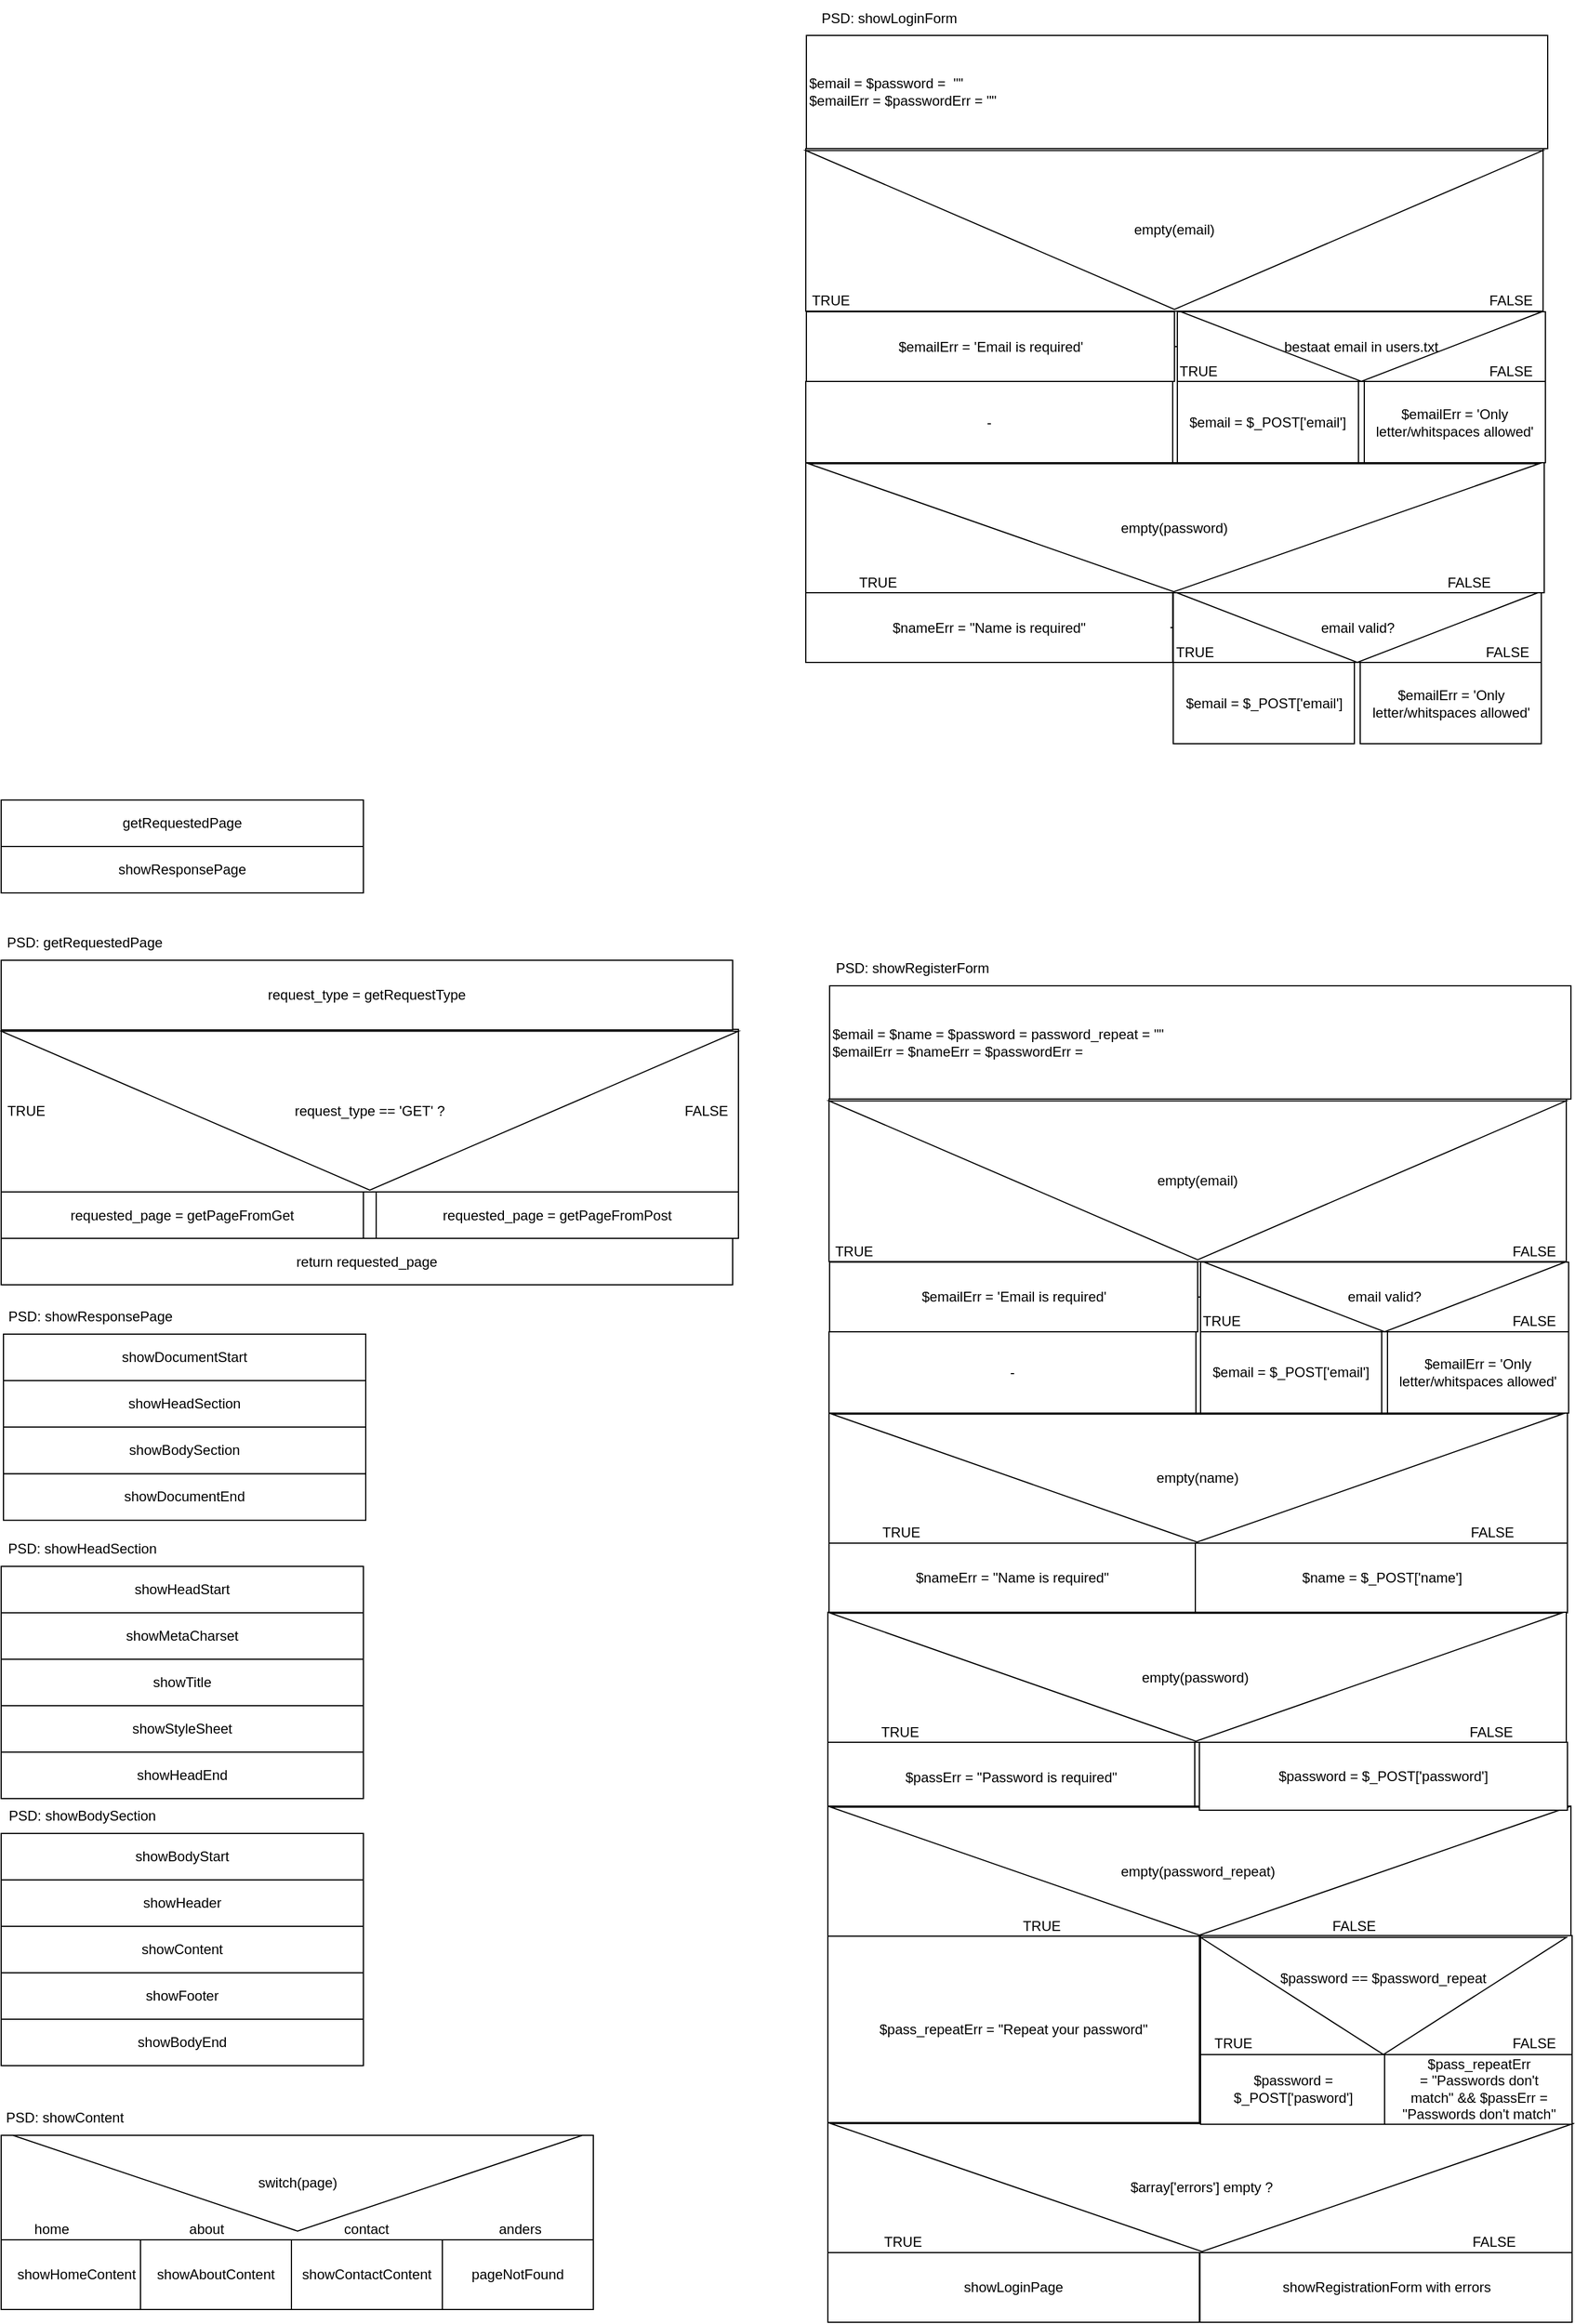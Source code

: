 <mxfile>
    <diagram id="DWC-TpvhNI_4SlBnLtU3" name="Page-1">
        <mxGraphModel dx="785" dy="1706" grid="1" gridSize="10" guides="1" tooltips="1" connect="1" arrows="1" fold="1" page="1" pageScale="1" pageWidth="850" pageHeight="1100" math="0" shadow="0">
            <root>
                <mxCell id="0"/>
                <mxCell id="1" parent="0"/>
                <mxCell id="2" value="requested_page = getPageFromGet" style="rounded=0;whiteSpace=wrap;html=1;" parent="1" vertex="1">
                    <mxGeometry x="108" y="117.5" width="312" height="40" as="geometry"/>
                </mxCell>
                <mxCell id="3" value="return requested_page" style="rounded=0;whiteSpace=wrap;html=1;" parent="1" vertex="1">
                    <mxGeometry x="108" y="157.5" width="630" height="40" as="geometry"/>
                </mxCell>
                <mxCell id="4" value="showDocumentStart" style="rounded=0;whiteSpace=wrap;html=1;" parent="1" vertex="1">
                    <mxGeometry x="110" y="240" width="312" height="40" as="geometry"/>
                </mxCell>
                <mxCell id="5" value="showHeadSection" style="rounded=0;whiteSpace=wrap;html=1;" parent="1" vertex="1">
                    <mxGeometry x="110" y="280" width="312" height="40" as="geometry"/>
                </mxCell>
                <mxCell id="6" value="showBodySection" style="rounded=0;whiteSpace=wrap;html=1;" parent="1" vertex="1">
                    <mxGeometry x="110" y="320" width="312" height="40.31" as="geometry"/>
                </mxCell>
                <mxCell id="7" value="showDocumentEnd" style="rounded=0;whiteSpace=wrap;html=1;" parent="1" vertex="1">
                    <mxGeometry x="110" y="360.31" width="312" height="40" as="geometry"/>
                </mxCell>
                <mxCell id="8" value="showBodyStart" style="rounded=0;whiteSpace=wrap;html=1;" parent="1" vertex="1">
                    <mxGeometry x="108" y="670" width="312" height="40" as="geometry"/>
                </mxCell>
                <mxCell id="9" value="showHeader" style="rounded=0;whiteSpace=wrap;html=1;" parent="1" vertex="1">
                    <mxGeometry x="108" y="710" width="312" height="40" as="geometry"/>
                </mxCell>
                <mxCell id="10" value="showContent" style="rounded=0;whiteSpace=wrap;html=1;" parent="1" vertex="1">
                    <mxGeometry x="108" y="750" width="312" height="40" as="geometry"/>
                </mxCell>
                <mxCell id="11" value="PSD: showResponsePage" style="text;html=1;strokeColor=none;fillColor=none;align=center;verticalAlign=middle;whiteSpace=wrap;rounded=0;" parent="1" vertex="1">
                    <mxGeometry x="110" y="210" width="150" height="30" as="geometry"/>
                </mxCell>
                <mxCell id="12" value="PSD: showBodySection" style="text;html=1;strokeColor=none;fillColor=none;align=center;verticalAlign=middle;whiteSpace=wrap;rounded=0;" parent="1" vertex="1">
                    <mxGeometry x="108" y="640" width="140" height="30" as="geometry"/>
                </mxCell>
                <mxCell id="13" value="&amp;nbsp;TRUE&lt;span style=&quot;white-space: pre;&quot;&gt;&#9;&lt;/span&gt;&lt;span style=&quot;white-space: pre;&quot;&gt;&#9;&lt;/span&gt;&lt;span style=&quot;white-space: pre;&quot;&gt;&#9;&lt;/span&gt;&lt;span style=&quot;white-space: pre;&quot;&gt;&#9;&lt;/span&gt;&lt;span style=&quot;white-space: pre;&quot;&gt;&#9;&lt;/span&gt;&lt;span style=&quot;white-space: pre;&quot;&gt;&#9;&lt;/span&gt;&lt;span style=&quot;white-space: pre;&quot;&gt;&#9;&lt;/span&gt;&lt;span style=&quot;white-space: pre;&quot;&gt;&#9;&lt;/span&gt;&lt;span style=&quot;white-space: pre;&quot;&gt;&#9;&lt;/span&gt;&lt;span style=&quot;white-space: pre;&quot;&gt;&#9;&lt;/span&gt;&lt;span style=&quot;white-space: pre;&quot;&gt;&#9;&lt;/span&gt;&lt;span style=&quot;white-space: pre;&quot;&gt;&#9;&lt;/span&gt;&lt;span style=&quot;white-space: pre;&quot;&gt;&#9;&lt;/span&gt;&lt;span style=&quot;white-space: pre;&quot;&gt;&#9;&lt;/span&gt;&lt;span style=&quot;white-space: pre;&quot;&gt;&#9;&lt;/span&gt;&lt;span style=&quot;white-space: pre;&quot;&gt;&#9;&lt;/span&gt;&lt;span style=&quot;white-space: pre;&quot;&gt;&#9;&lt;/span&gt;&lt;span style=&quot;white-space: pre;&quot;&gt;&#9;&lt;/span&gt;&lt;span style=&quot;white-space: pre;&quot;&gt;&#9;&lt;/span&gt;&lt;span style=&quot;white-space: pre;&quot;&gt;&#9;&lt;/span&gt;&lt;span style=&quot;white-space: pre;&quot;&gt;&#9;&lt;/span&gt;FALSE" style="rounded=0;whiteSpace=wrap;html=1;align=left;" parent="1" vertex="1">
                    <mxGeometry x="108" y="-22.5" width="635" height="140" as="geometry"/>
                </mxCell>
                <mxCell id="14" value="&lt;div style=&quot;&quot;&gt;request_type == 'GET' ?&lt;/div&gt;" style="triangle;whiteSpace=wrap;html=1;rotation=90;align=center;verticalAlign=middle;horizontal=0;" parent="1" vertex="1">
                    <mxGeometry x="357.07" y="-270" width="136.87" height="635" as="geometry"/>
                </mxCell>
                <mxCell id="15" value="getRequestedPage" style="rounded=0;whiteSpace=wrap;html=1;" parent="1" vertex="1">
                    <mxGeometry x="108" y="-220" width="312" height="40" as="geometry"/>
                </mxCell>
                <mxCell id="16" value="showResponsePage" style="rounded=0;whiteSpace=wrap;html=1;" parent="1" vertex="1">
                    <mxGeometry x="108" y="-180" width="312" height="40" as="geometry"/>
                </mxCell>
                <mxCell id="17" value="PSD: showContent" style="text;html=1;strokeColor=none;fillColor=none;align=center;verticalAlign=middle;whiteSpace=wrap;rounded=0;" parent="1" vertex="1">
                    <mxGeometry x="108" y="900" width="110" height="30" as="geometry"/>
                </mxCell>
                <mxCell id="18" value="&lt;span style=&quot;white-space: pre;&quot;&gt;&#9;&lt;/span&gt;home&lt;span style=&quot;white-space: pre;&quot;&gt;&#9;&lt;/span&gt;&lt;span style=&quot;white-space: pre;&quot;&gt;&#9;&lt;span style=&quot;white-space: pre;&quot;&gt;&#9;&lt;span style=&quot;white-space: pre;&quot;&gt;&#9;&lt;/span&gt;&lt;/span&gt;&lt;/span&gt;about&lt;span style=&quot;white-space: pre;&quot;&gt;&#9;&lt;/span&gt;&lt;span style=&quot;white-space: pre;&quot;&gt;&#9;&lt;/span&gt;&lt;span style=&quot;white-space: pre;&quot;&gt;&#9;&lt;/span&gt;&amp;nbsp; &amp;nbsp; &amp;nbsp;&lt;span style=&quot;white-space: pre;&quot;&gt;&#9;&lt;/span&gt;contact&amp;nbsp; &amp;nbsp; &amp;nbsp; &amp;nbsp;&lt;span style=&quot;white-space: pre;&quot;&gt;&#9;&lt;span style=&quot;white-space: pre;&quot;&gt;&#9;&lt;/span&gt;&lt;span style=&quot;white-space: pre;&quot;&gt;&#9;&lt;/span&gt;&lt;/span&gt;anders" style="rounded=0;whiteSpace=wrap;html=1;verticalAlign=bottom;align=left;" parent="1" vertex="1">
                    <mxGeometry x="108" y="930" width="510" height="90" as="geometry"/>
                </mxCell>
                <mxCell id="19" value="showHomeContent" style="rounded=0;whiteSpace=wrap;html=1;" parent="1" vertex="1">
                    <mxGeometry x="108" y="1020" width="130" height="60" as="geometry"/>
                </mxCell>
                <mxCell id="20" value="showAboutContent" style="rounded=0;whiteSpace=wrap;html=1;" parent="1" vertex="1">
                    <mxGeometry x="228" y="1020" width="130" height="60" as="geometry"/>
                </mxCell>
                <mxCell id="21" value="showContactContent" style="rounded=0;whiteSpace=wrap;html=1;" parent="1" vertex="1">
                    <mxGeometry x="358" y="1020" width="130" height="60" as="geometry"/>
                </mxCell>
                <mxCell id="22" value="switch(page)" style="triangle;whiteSpace=wrap;html=1;rotation=90;horizontal=0;" parent="1" vertex="1">
                    <mxGeometry x="322.07" y="725.94" width="82.5" height="490.63" as="geometry"/>
                </mxCell>
                <mxCell id="23" value="pageNotFound" style="rounded=0;whiteSpace=wrap;html=1;" parent="1" vertex="1">
                    <mxGeometry x="488" y="1020" width="130" height="60" as="geometry"/>
                </mxCell>
                <mxCell id="24" value="request_type = getRequestType" style="rounded=0;whiteSpace=wrap;html=1;" parent="1" vertex="1">
                    <mxGeometry x="108" y="-82" width="630" height="60" as="geometry"/>
                </mxCell>
                <mxCell id="25" value="requested_page = getPageFromPost" style="rounded=0;whiteSpace=wrap;html=1;" parent="1" vertex="1">
                    <mxGeometry x="431" y="117.5" width="312" height="40" as="geometry"/>
                </mxCell>
                <mxCell id="26" value="showFooter" style="rounded=0;whiteSpace=wrap;html=1;" parent="1" vertex="1">
                    <mxGeometry x="108" y="790" width="312" height="40" as="geometry"/>
                </mxCell>
                <mxCell id="27" value="showBodyEnd" style="rounded=0;whiteSpace=wrap;html=1;" parent="1" vertex="1">
                    <mxGeometry x="108" y="830" width="312" height="40" as="geometry"/>
                </mxCell>
                <mxCell id="28" value="PSD: getRequestedPage" style="text;html=1;strokeColor=none;fillColor=none;align=center;verticalAlign=middle;whiteSpace=wrap;rounded=0;" parent="1" vertex="1">
                    <mxGeometry x="110" y="-112" width="140" height="30" as="geometry"/>
                </mxCell>
                <mxCell id="29" value="showHeadStart" style="rounded=0;whiteSpace=wrap;html=1;" parent="1" vertex="1">
                    <mxGeometry x="108" y="440" width="312" height="40" as="geometry"/>
                </mxCell>
                <mxCell id="30" value="showMetaCharset" style="rounded=0;whiteSpace=wrap;html=1;" parent="1" vertex="1">
                    <mxGeometry x="108" y="480" width="312" height="40" as="geometry"/>
                </mxCell>
                <mxCell id="31" value="showTitle" style="rounded=0;whiteSpace=wrap;html=1;" parent="1" vertex="1">
                    <mxGeometry x="108" y="520" width="312" height="40" as="geometry"/>
                </mxCell>
                <mxCell id="32" value="PSD: showHeadSection" style="text;html=1;strokeColor=none;fillColor=none;align=center;verticalAlign=middle;whiteSpace=wrap;rounded=0;" parent="1" vertex="1">
                    <mxGeometry x="108" y="410" width="140" height="30" as="geometry"/>
                </mxCell>
                <mxCell id="33" value="showStyleSheet" style="rounded=0;whiteSpace=wrap;html=1;" parent="1" vertex="1">
                    <mxGeometry x="108" y="560" width="312" height="40" as="geometry"/>
                </mxCell>
                <mxCell id="34" value="showHeadEnd" style="rounded=0;whiteSpace=wrap;html=1;" parent="1" vertex="1">
                    <mxGeometry x="108" y="600" width="312" height="40" as="geometry"/>
                </mxCell>
                <mxCell id="35" value="PSD: showRegisterForm" style="text;html=1;strokeColor=none;fillColor=none;align=center;verticalAlign=middle;whiteSpace=wrap;rounded=0;" parent="1" vertex="1">
                    <mxGeometry x="820" y="-90" width="146" height="30" as="geometry"/>
                </mxCell>
                <mxCell id="40" value="&amp;nbsp;TRUE&lt;span style=&quot;white-space: pre;&quot;&gt;&#9;&lt;/span&gt;&lt;span style=&quot;white-space: pre;&quot;&gt;&#9;&lt;/span&gt;&lt;span style=&quot;white-space: pre;&quot;&gt;&#9;&lt;/span&gt;&lt;span style=&quot;white-space: pre;&quot;&gt;&#9;&lt;/span&gt;&lt;span style=&quot;white-space: pre;&quot;&gt;&#9;&lt;/span&gt;&lt;span style=&quot;white-space: pre;&quot;&gt;&#9;&lt;/span&gt;&lt;span style=&quot;white-space: pre;&quot;&gt;&#9;&lt;/span&gt;&lt;span style=&quot;white-space: pre;&quot;&gt;&#9;&lt;/span&gt;&lt;span style=&quot;white-space: pre;&quot;&gt;&#9;&lt;/span&gt;&lt;span style=&quot;white-space: pre;&quot;&gt;&#9;&lt;/span&gt;&lt;span style=&quot;white-space: pre;&quot;&gt;&#9;&lt;/span&gt;&lt;span style=&quot;white-space: pre;&quot;&gt;&#9;&lt;/span&gt;&lt;span style=&quot;white-space: pre;&quot;&gt;&#9;&lt;/span&gt;&lt;span style=&quot;white-space: pre;&quot;&gt;&#9;&lt;/span&gt;&lt;span style=&quot;white-space: pre;&quot;&gt;&#9;&lt;/span&gt;&lt;span style=&quot;white-space: pre;&quot;&gt;&#9;&lt;/span&gt;&lt;span style=&quot;white-space: pre;&quot;&gt;&#9;&lt;/span&gt;&lt;span style=&quot;white-space: pre;&quot;&gt;&#9;&lt;/span&gt;&lt;span style=&quot;white-space: pre;&quot;&gt;&#9;&lt;/span&gt;&lt;span style=&quot;white-space: pre;&quot;&gt;&#9;&lt;/span&gt;&lt;span style=&quot;white-space: pre;&quot;&gt;&#9;&lt;/span&gt;FALSE" style="rounded=0;whiteSpace=wrap;html=1;align=left;verticalAlign=bottom;" parent="1" vertex="1">
                    <mxGeometry x="821.01" y="37.5" width="635" height="140" as="geometry"/>
                </mxCell>
                <mxCell id="41" value="empty(email)" style="triangle;whiteSpace=wrap;html=1;rotation=90;align=center;verticalAlign=middle;horizontal=0;" parent="1" vertex="1">
                    <mxGeometry x="1070.08" y="-210" width="136.87" height="635" as="geometry"/>
                </mxCell>
                <mxCell id="45" value="" style="edgeStyle=none;html=1;" parent="1" source="42" target="44" edge="1">
                    <mxGeometry relative="1" as="geometry"/>
                </mxCell>
                <mxCell id="42" value="$emailErr = 'Email is required'" style="rounded=0;whiteSpace=wrap;html=1;" parent="1" vertex="1">
                    <mxGeometry x="821.51" y="178" width="317" height="60" as="geometry"/>
                </mxCell>
                <mxCell id="43" value="TRUE&lt;span style=&quot;white-space: pre;&quot;&gt;&#9;&lt;/span&gt;&lt;span style=&quot;white-space: pre;&quot;&gt;&#9;&lt;/span&gt;&lt;span style=&quot;white-space: pre;&quot;&gt;&#9;&lt;/span&gt;&lt;span style=&quot;white-space: pre;&quot;&gt;&#9;&lt;/span&gt;&lt;span style=&quot;white-space: pre;&quot;&gt;&#9;&lt;/span&gt;&lt;span style=&quot;white-space: pre;&quot;&gt;&#9;&lt;/span&gt;&lt;span style=&quot;white-space: pre;&quot;&gt;&#9;&lt;/span&gt;&lt;span style=&quot;white-space: pre;&quot;&gt;&#9;&lt;/span&gt;&lt;span style=&quot;white-space: pre;&quot;&gt;&#9;&lt;/span&gt;FALSE" style="rounded=0;whiteSpace=wrap;html=1;align=left;verticalAlign=bottom;" parent="1" vertex="1">
                    <mxGeometry x="1141.01" y="178" width="317" height="60" as="geometry"/>
                </mxCell>
                <mxCell id="44" value="email valid?" style="triangle;whiteSpace=wrap;html=1;rotation=90;horizontal=0;" parent="1" vertex="1">
                    <mxGeometry x="1269.51" y="52.5" width="60" height="311" as="geometry"/>
                </mxCell>
                <mxCell id="46" value="$email = $_POST['email']" style="rounded=0;whiteSpace=wrap;html=1;align=center;" parent="1" vertex="1">
                    <mxGeometry x="1141.01" y="238" width="156" height="70" as="geometry"/>
                </mxCell>
                <mxCell id="47" value="$emailErr = 'Only letter/whitspaces allowed'" style="rounded=0;whiteSpace=wrap;html=1;align=center;" parent="1" vertex="1">
                    <mxGeometry x="1302.01" y="238" width="156" height="70" as="geometry"/>
                </mxCell>
                <mxCell id="49" value="-" style="rounded=0;whiteSpace=wrap;html=1;align=center;" parent="1" vertex="1">
                    <mxGeometry x="821.01" y="238" width="316" height="70" as="geometry"/>
                </mxCell>
                <mxCell id="50" value="TRUE&lt;span style=&quot;white-space: pre;&quot;&gt;&#9;&lt;/span&gt;&lt;span style=&quot;white-space: pre;&quot;&gt;&#9;&lt;/span&gt;&lt;span style=&quot;white-space: pre;&quot;&gt;&#9;&lt;/span&gt;&lt;span style=&quot;white-space: pre;&quot;&gt;&#9;&lt;/span&gt;&lt;span style=&quot;white-space: pre;&quot;&gt;&#9;&lt;/span&gt;&lt;span style=&quot;white-space: pre;&quot;&gt;&#9;&lt;/span&gt;&lt;span style=&quot;white-space: pre;&quot;&gt;&#9;&lt;/span&gt;&lt;span style=&quot;white-space: pre;&quot;&gt;&#9;&lt;/span&gt;&lt;span style=&quot;white-space: pre;&quot;&gt;&#9;&lt;/span&gt;&lt;span style=&quot;white-space: pre;&quot;&gt;&#9;&lt;/span&gt;&lt;span style=&quot;white-space: pre;&quot;&gt;&#9;&lt;/span&gt;&lt;span style=&quot;white-space: pre;&quot;&gt;&#9;&lt;/span&gt;&lt;span style=&quot;white-space: pre;&quot;&gt;&#9;&lt;/span&gt;&lt;span style=&quot;white-space: pre;&quot;&gt;&#9;&lt;/span&gt;&lt;span style=&quot;white-space: pre;&quot;&gt;&#9;&lt;/span&gt;&lt;span style=&quot;white-space: pre;&quot;&gt;&#9;&lt;/span&gt;&lt;span style=&quot;white-space: pre;&quot;&gt;&#9;&lt;/span&gt;&lt;span style=&quot;white-space: pre;&quot;&gt;&#9;&lt;/span&gt;FALSE" style="rounded=0;whiteSpace=wrap;html=1;verticalAlign=bottom;horizontal=1;" parent="1" vertex="1">
                    <mxGeometry x="821.01" y="308" width="636" height="112" as="geometry"/>
                </mxCell>
                <mxCell id="51" value="empty(name)" style="triangle;whiteSpace=wrap;html=1;rotation=90;horizontal=0;" parent="1" vertex="1">
                    <mxGeometry x="1082.88" y="49.5" width="110.25" height="629" as="geometry"/>
                </mxCell>
                <mxCell id="52" value="$nameErr = &quot;Name is required&quot;" style="rounded=0;whiteSpace=wrap;html=1;" parent="1" vertex="1">
                    <mxGeometry x="821.01" y="420" width="316" height="60" as="geometry"/>
                </mxCell>
                <mxCell id="53" value="$name = $_POST['name']" style="rounded=0;whiteSpace=wrap;html=1;" parent="1" vertex="1">
                    <mxGeometry x="1136.51" y="420" width="320.5" height="60" as="geometry"/>
                </mxCell>
                <mxCell id="54" value="TRUE&lt;span style=&quot;white-space: pre;&quot;&gt;&#9;&lt;/span&gt;&lt;span style=&quot;white-space: pre;&quot;&gt;&#9;&lt;/span&gt;&lt;span style=&quot;white-space: pre;&quot;&gt;&#9;&lt;/span&gt;&lt;span style=&quot;white-space: pre;&quot;&gt;&#9;&lt;/span&gt;&lt;span style=&quot;white-space: pre;&quot;&gt;&#9;&lt;/span&gt;&lt;span style=&quot;white-space: pre;&quot;&gt;&#9;&lt;/span&gt;&lt;span style=&quot;white-space: pre;&quot;&gt;&#9;&lt;/span&gt;&lt;span style=&quot;white-space: pre;&quot;&gt;&#9;&lt;/span&gt;&lt;span style=&quot;white-space: pre;&quot;&gt;&#9;&lt;/span&gt;&lt;span style=&quot;white-space: pre;&quot;&gt;&#9;&lt;/span&gt;&lt;span style=&quot;white-space: pre;&quot;&gt;&#9;&lt;/span&gt;&lt;span style=&quot;white-space: pre;&quot;&gt;&#9;&lt;/span&gt;&lt;span style=&quot;white-space: pre;&quot;&gt;&#9;&lt;/span&gt;&lt;span style=&quot;white-space: pre;&quot;&gt;&#9;&lt;/span&gt;&lt;span style=&quot;white-space: pre;&quot;&gt;&#9;&lt;/span&gt;&lt;span style=&quot;white-space: pre;&quot;&gt;&#9;&lt;/span&gt;&lt;span style=&quot;white-space: pre;&quot;&gt;&#9;&lt;/span&gt;&lt;span style=&quot;white-space: pre;&quot;&gt;&#9;&lt;/span&gt;FALSE" style="rounded=0;whiteSpace=wrap;html=1;verticalAlign=bottom;horizontal=1;" parent="1" vertex="1">
                    <mxGeometry x="820" y="479.5" width="636" height="112" as="geometry"/>
                </mxCell>
                <mxCell id="55" value="empty(password)" style="triangle;whiteSpace=wrap;html=1;rotation=90;horizontal=0;" parent="1" vertex="1">
                    <mxGeometry x="1081.87" y="221" width="110.25" height="629" as="geometry"/>
                </mxCell>
                <mxCell id="56" value="$passErr = &quot;Password is required&quot;" style="rounded=0;whiteSpace=wrap;html=1;" parent="1" vertex="1">
                    <mxGeometry x="820" y="591.5" width="316" height="60" as="geometry"/>
                </mxCell>
                <mxCell id="58" value="TRUE&lt;span style=&quot;white-space: pre;&quot;&gt;&#9;&lt;/span&gt;&lt;span style=&quot;white-space: pre;&quot;&gt;&#9;&lt;/span&gt;&lt;span style=&quot;white-space: pre;&quot;&gt;&#9;&lt;/span&gt;&lt;span style=&quot;white-space: pre;&quot;&gt;&#9;&lt;/span&gt;&lt;span style=&quot;white-space: pre;&quot;&gt;&#9;&lt;/span&gt;&lt;span style=&quot;white-space: pre;&quot;&gt;&#9;&lt;/span&gt;&lt;span style=&quot;white-space: pre;&quot;&gt;&#9;&lt;/span&gt;&lt;span style=&quot;white-space: pre;&quot;&gt;&#9;&lt;/span&gt;&lt;span style=&quot;white-space: pre;&quot;&gt;&#9;&lt;/span&gt;FALSE" style="rounded=0;whiteSpace=wrap;html=1;verticalAlign=bottom;horizontal=1;" parent="1" vertex="1">
                    <mxGeometry x="820" y="646.5" width="640" height="112" as="geometry"/>
                </mxCell>
                <mxCell id="59" value="empty(password_repeat)&amp;nbsp;" style="triangle;whiteSpace=wrap;html=1;rotation=90;horizontal=0;align=center;verticalAlign=middle;fontStyle=0;fontSize=12;spacingBottom=0;" parent="1" vertex="1">
                    <mxGeometry x="1084.88" y="385" width="110.25" height="635" as="geometry"/>
                </mxCell>
                <mxCell id="60" value="$pass_repeatErr = &quot;Repeat your password&quot;" style="rounded=0;whiteSpace=wrap;html=1;" parent="1" vertex="1">
                    <mxGeometry x="820" y="758.5" width="320" height="161.5" as="geometry"/>
                </mxCell>
                <mxCell id="62" value="$password = $_POST['password']" style="rounded=0;whiteSpace=wrap;html=1;fontSize=12;" parent="1" vertex="1">
                    <mxGeometry x="1140" y="591.5" width="317.01" height="58.5" as="geometry"/>
                </mxCell>
                <mxCell id="63" value="TRUE&lt;span style=&quot;white-space: pre;&quot;&gt;&#9;&lt;/span&gt;&lt;span style=&quot;white-space: pre;&quot;&gt;&#9;&lt;/span&gt;&lt;span style=&quot;white-space: pre;&quot;&gt;&#9;&lt;/span&gt;&lt;span style=&quot;white-space: pre;&quot;&gt;&#9;&lt;/span&gt;&lt;span style=&quot;white-space: pre;&quot;&gt;&#9;&lt;/span&gt;&lt;span style=&quot;white-space: pre;&quot;&gt;&#9;&lt;/span&gt;&lt;span style=&quot;white-space: pre;&quot;&gt;&#9;&lt;/span&gt;&lt;span style=&quot;white-space: pre;&quot;&gt;&#9;&lt;/span&gt;&lt;span style=&quot;white-space: pre;&quot;&gt;&#9;&lt;/span&gt;&lt;span style=&quot;white-space: pre;&quot;&gt;&#9;&lt;/span&gt;&lt;span style=&quot;white-space: pre;&quot;&gt;&#9;&lt;/span&gt;&lt;span style=&quot;white-space: pre;&quot;&gt;&#9;&lt;/span&gt;&lt;span style=&quot;white-space: pre;&quot;&gt;&#9;&lt;/span&gt;&lt;span style=&quot;white-space: pre;&quot;&gt;&#9;&lt;/span&gt;&lt;span style=&quot;white-space: pre;&quot;&gt;&#9;&lt;/span&gt;&lt;span style=&quot;white-space: pre;&quot;&gt;&#9;&lt;/span&gt;&lt;span style=&quot;white-space: pre;&quot;&gt;&#9;&lt;/span&gt;&lt;span style=&quot;white-space: pre;&quot;&gt;&#9;&lt;/span&gt;FALSE" style="rounded=0;whiteSpace=wrap;html=1;verticalAlign=bottom;horizontal=1;" parent="1" vertex="1">
                    <mxGeometry x="820" y="919" width="641.01" height="112" as="geometry"/>
                </mxCell>
                <mxCell id="64" value="$array['errors'] empty ?" style="triangle;whiteSpace=wrap;html=1;rotation=90;horizontal=0;" parent="1" vertex="1">
                    <mxGeometry x="1087.12" y="655.25" width="110.25" height="639.5" as="geometry"/>
                </mxCell>
                <mxCell id="65" value="showLoginPage" style="rounded=0;whiteSpace=wrap;html=1;" parent="1" vertex="1">
                    <mxGeometry x="820" y="1031" width="320" height="60" as="geometry"/>
                </mxCell>
                <mxCell id="66" value="showRegistrationForm with errors" style="rounded=0;whiteSpace=wrap;html=1;" parent="1" vertex="1">
                    <mxGeometry x="1140.51" y="1031" width="320.5" height="60" as="geometry"/>
                </mxCell>
                <mxCell id="67" value="$email = $name = $password = password_repeat = &quot;&quot;&lt;br&gt;$emailErr = $nameErr = $passwordErr =&amp;nbsp;&lt;br&gt;" style="rounded=0;whiteSpace=wrap;html=1;fontSize=12;align=left;" parent="1" vertex="1">
                    <mxGeometry x="821.51" y="-60" width="638.49" height="97.5" as="geometry"/>
                </mxCell>
                <mxCell id="68" value="&amp;nbsp; &amp;nbsp;TRUE&lt;span style=&quot;white-space: pre;&quot;&gt;&#9;&lt;/span&gt;&lt;span style=&quot;white-space: pre;&quot;&gt;&#9;&lt;/span&gt;&lt;span style=&quot;white-space: pre;&quot;&gt;&#9;&lt;/span&gt;&lt;span style=&quot;white-space: pre;&quot;&gt;&#9;&lt;/span&gt;&lt;span style=&quot;white-space: pre;&quot;&gt;&#9;&lt;/span&gt;&lt;span style=&quot;white-space: pre;&quot;&gt;&#9;&lt;/span&gt;&lt;span style=&quot;white-space: pre;&quot;&gt;&#9;&lt;/span&gt;&lt;span style=&quot;white-space: pre;&quot;&gt;&#9;&lt;/span&gt;&lt;span style=&quot;white-space: pre;&quot;&gt;&#9;&lt;/span&gt;FALSE" style="rounded=0;whiteSpace=wrap;html=1;align=left;fontSize=12;verticalAlign=bottom;" parent="1" vertex="1">
                    <mxGeometry x="1141.01" y="757.97" width="320" height="102.5" as="geometry"/>
                </mxCell>
                <mxCell id="69" value="&lt;div style=&quot;&quot;&gt;$password == $password_repeat&lt;/div&gt;" style="triangle;whiteSpace=wrap;html=1;rotation=90;align=center;verticalAlign=middle;fontSize=12;horizontal=0;spacingBottom=30;" parent="1" vertex="1">
                    <mxGeometry x="1248.05" y="652.5" width="100.93" height="315" as="geometry"/>
                </mxCell>
                <mxCell id="70" value="$password = $_POST['pasword']" style="rounded=0;whiteSpace=wrap;html=1;fontSize=12;" parent="1" vertex="1">
                    <mxGeometry x="1141.01" y="860.47" width="159.5" height="60" as="geometry"/>
                </mxCell>
                <mxCell id="71" value="$pass_repeatErr =&amp;nbsp;&quot;Passwords don't match&quot;&amp;nbsp;&amp;amp;&amp;amp; $passErr = &quot;Passwords don't match&quot;" style="rounded=0;whiteSpace=wrap;html=1;fontSize=12;" parent="1" vertex="1">
                    <mxGeometry x="1299.5" y="860.47" width="161.51" height="60" as="geometry"/>
                </mxCell>
                <mxCell id="73" value="PSD: showLoginForm" style="text;html=1;strokeColor=none;fillColor=none;align=center;verticalAlign=middle;whiteSpace=wrap;rounded=0;" vertex="1" parent="1">
                    <mxGeometry x="800" y="-908.5" width="146" height="30" as="geometry"/>
                </mxCell>
                <mxCell id="74" value="&amp;nbsp;TRUE&lt;span style=&quot;white-space: pre;&quot;&gt;&#9;&lt;/span&gt;&lt;span style=&quot;white-space: pre;&quot;&gt;&#9;&lt;/span&gt;&lt;span style=&quot;white-space: pre;&quot;&gt;&#9;&lt;/span&gt;&lt;span style=&quot;white-space: pre;&quot;&gt;&#9;&lt;/span&gt;&lt;span style=&quot;white-space: pre;&quot;&gt;&#9;&lt;/span&gt;&lt;span style=&quot;white-space: pre;&quot;&gt;&#9;&lt;/span&gt;&lt;span style=&quot;white-space: pre;&quot;&gt;&#9;&lt;/span&gt;&lt;span style=&quot;white-space: pre;&quot;&gt;&#9;&lt;/span&gt;&lt;span style=&quot;white-space: pre;&quot;&gt;&#9;&lt;/span&gt;&lt;span style=&quot;white-space: pre;&quot;&gt;&#9;&lt;/span&gt;&lt;span style=&quot;white-space: pre;&quot;&gt;&#9;&lt;/span&gt;&lt;span style=&quot;white-space: pre;&quot;&gt;&#9;&lt;/span&gt;&lt;span style=&quot;white-space: pre;&quot;&gt;&#9;&lt;/span&gt;&lt;span style=&quot;white-space: pre;&quot;&gt;&#9;&lt;/span&gt;&lt;span style=&quot;white-space: pre;&quot;&gt;&#9;&lt;/span&gt;&lt;span style=&quot;white-space: pre;&quot;&gt;&#9;&lt;/span&gt;&lt;span style=&quot;white-space: pre;&quot;&gt;&#9;&lt;/span&gt;&lt;span style=&quot;white-space: pre;&quot;&gt;&#9;&lt;/span&gt;&lt;span style=&quot;white-space: pre;&quot;&gt;&#9;&lt;/span&gt;&lt;span style=&quot;white-space: pre;&quot;&gt;&#9;&lt;/span&gt;&lt;span style=&quot;white-space: pre;&quot;&gt;&#9;&lt;/span&gt;FALSE" style="rounded=0;whiteSpace=wrap;html=1;align=left;verticalAlign=bottom;" vertex="1" parent="1">
                    <mxGeometry x="801.01" y="-781" width="635" height="140" as="geometry"/>
                </mxCell>
                <mxCell id="75" value="empty(email)" style="triangle;whiteSpace=wrap;html=1;rotation=90;align=center;verticalAlign=middle;horizontal=0;" vertex="1" parent="1">
                    <mxGeometry x="1050.08" y="-1028.5" width="136.87" height="635" as="geometry"/>
                </mxCell>
                <mxCell id="76" value="" style="edgeStyle=none;html=1;" edge="1" parent="1" source="77" target="79">
                    <mxGeometry relative="1" as="geometry"/>
                </mxCell>
                <mxCell id="77" value="$emailErr = 'Email is required'" style="rounded=0;whiteSpace=wrap;html=1;" vertex="1" parent="1">
                    <mxGeometry x="801.51" y="-640.5" width="317" height="60" as="geometry"/>
                </mxCell>
                <mxCell id="78" value="TRUE&lt;span style=&quot;white-space: pre;&quot;&gt;&#9;&lt;/span&gt;&lt;span style=&quot;white-space: pre;&quot;&gt;&#9;&lt;/span&gt;&lt;span style=&quot;white-space: pre;&quot;&gt;&#9;&lt;/span&gt;&lt;span style=&quot;white-space: pre;&quot;&gt;&#9;&lt;/span&gt;&lt;span style=&quot;white-space: pre;&quot;&gt;&#9;&lt;/span&gt;&lt;span style=&quot;white-space: pre;&quot;&gt;&#9;&lt;/span&gt;&lt;span style=&quot;white-space: pre;&quot;&gt;&#9;&lt;/span&gt;&lt;span style=&quot;white-space: pre;&quot;&gt;&#9;&lt;/span&gt;&lt;span style=&quot;white-space: pre;&quot;&gt;&#9;&lt;/span&gt;FALSE" style="rounded=0;whiteSpace=wrap;html=1;align=left;verticalAlign=bottom;" vertex="1" parent="1">
                    <mxGeometry x="1121.01" y="-640.5" width="317" height="60" as="geometry"/>
                </mxCell>
                <mxCell id="79" value="bestaat email in users.txt" style="triangle;whiteSpace=wrap;html=1;rotation=90;horizontal=0;" vertex="1" parent="1">
                    <mxGeometry x="1249.51" y="-766" width="60" height="311" as="geometry"/>
                </mxCell>
                <mxCell id="80" value="$email = $_POST['email']" style="rounded=0;whiteSpace=wrap;html=1;align=center;" vertex="1" parent="1">
                    <mxGeometry x="1121.01" y="-580.5" width="156" height="70" as="geometry"/>
                </mxCell>
                <mxCell id="81" value="$emailErr = 'Only letter/whitspaces allowed'" style="rounded=0;whiteSpace=wrap;html=1;align=center;" vertex="1" parent="1">
                    <mxGeometry x="1282.01" y="-580.5" width="156" height="70" as="geometry"/>
                </mxCell>
                <mxCell id="82" value="-" style="rounded=0;whiteSpace=wrap;html=1;align=center;" vertex="1" parent="1">
                    <mxGeometry x="801.01" y="-580.5" width="316" height="70" as="geometry"/>
                </mxCell>
                <mxCell id="83" value="TRUE&lt;span style=&quot;white-space: pre;&quot;&gt;&#9;&lt;/span&gt;&lt;span style=&quot;white-space: pre;&quot;&gt;&#9;&lt;/span&gt;&lt;span style=&quot;white-space: pre;&quot;&gt;&#9;&lt;/span&gt;&lt;span style=&quot;white-space: pre;&quot;&gt;&#9;&lt;/span&gt;&lt;span style=&quot;white-space: pre;&quot;&gt;&#9;&lt;/span&gt;&lt;span style=&quot;white-space: pre;&quot;&gt;&#9;&lt;/span&gt;&lt;span style=&quot;white-space: pre;&quot;&gt;&#9;&lt;/span&gt;&lt;span style=&quot;white-space: pre;&quot;&gt;&#9;&lt;/span&gt;&lt;span style=&quot;white-space: pre;&quot;&gt;&#9;&lt;/span&gt;&lt;span style=&quot;white-space: pre;&quot;&gt;&#9;&lt;/span&gt;&lt;span style=&quot;white-space: pre;&quot;&gt;&#9;&lt;/span&gt;&lt;span style=&quot;white-space: pre;&quot;&gt;&#9;&lt;/span&gt;&lt;span style=&quot;white-space: pre;&quot;&gt;&#9;&lt;/span&gt;&lt;span style=&quot;white-space: pre;&quot;&gt;&#9;&lt;/span&gt;&lt;span style=&quot;white-space: pre;&quot;&gt;&#9;&lt;/span&gt;&lt;span style=&quot;white-space: pre;&quot;&gt;&#9;&lt;/span&gt;&lt;span style=&quot;white-space: pre;&quot;&gt;&#9;&lt;/span&gt;&lt;span style=&quot;white-space: pre;&quot;&gt;&#9;&lt;/span&gt;FALSE" style="rounded=0;whiteSpace=wrap;html=1;verticalAlign=bottom;horizontal=1;" vertex="1" parent="1">
                    <mxGeometry x="801.01" y="-510.5" width="636" height="112" as="geometry"/>
                </mxCell>
                <mxCell id="84" value="empty(password)" style="triangle;whiteSpace=wrap;html=1;rotation=90;horizontal=0;" vertex="1" parent="1">
                    <mxGeometry x="1062.88" y="-769" width="110.25" height="629" as="geometry"/>
                </mxCell>
                <mxCell id="85" value="$nameErr = &quot;Name is required&quot;" style="rounded=0;whiteSpace=wrap;html=1;" vertex="1" parent="1">
                    <mxGeometry x="801.01" y="-398.5" width="316" height="60" as="geometry"/>
                </mxCell>
                <mxCell id="87" value="$email = $password =&amp;nbsp; &quot;&quot;&lt;br&gt;$emailErr = $passwordErr = &quot;&quot;&amp;nbsp;" style="rounded=0;whiteSpace=wrap;html=1;fontSize=12;align=left;" vertex="1" parent="1">
                    <mxGeometry x="801.51" y="-878.5" width="638.49" height="97.5" as="geometry"/>
                </mxCell>
                <mxCell id="88" value="" style="edgeStyle=none;html=1;" edge="1" parent="1" target="90">
                    <mxGeometry relative="1" as="geometry">
                        <mxPoint x="1115" y="-368.5" as="sourcePoint"/>
                    </mxGeometry>
                </mxCell>
                <mxCell id="89" value="TRUE&lt;span style=&quot;white-space: pre;&quot;&gt;&#9;&lt;/span&gt;&lt;span style=&quot;white-space: pre;&quot;&gt;&#9;&lt;/span&gt;&lt;span style=&quot;white-space: pre;&quot;&gt;&#9;&lt;/span&gt;&lt;span style=&quot;white-space: pre;&quot;&gt;&#9;&lt;/span&gt;&lt;span style=&quot;white-space: pre;&quot;&gt;&#9;&lt;/span&gt;&lt;span style=&quot;white-space: pre;&quot;&gt;&#9;&lt;/span&gt;&lt;span style=&quot;white-space: pre;&quot;&gt;&#9;&lt;/span&gt;&lt;span style=&quot;white-space: pre;&quot;&gt;&#9;&lt;/span&gt;&lt;span style=&quot;white-space: pre;&quot;&gt;&#9;&lt;/span&gt;FALSE" style="rounded=0;whiteSpace=wrap;html=1;align=left;verticalAlign=bottom;" vertex="1" parent="1">
                    <mxGeometry x="1117.5" y="-398.5" width="317" height="60" as="geometry"/>
                </mxCell>
                <mxCell id="90" value="email valid?" style="triangle;whiteSpace=wrap;html=1;rotation=90;horizontal=0;" vertex="1" parent="1">
                    <mxGeometry x="1246" y="-524" width="60" height="311" as="geometry"/>
                </mxCell>
                <mxCell id="91" value="$email = $_POST['email']" style="rounded=0;whiteSpace=wrap;html=1;align=center;" vertex="1" parent="1">
                    <mxGeometry x="1117.5" y="-338.5" width="156" height="70" as="geometry"/>
                </mxCell>
                <mxCell id="92" value="$emailErr = 'Only letter/whitspaces allowed'" style="rounded=0;whiteSpace=wrap;html=1;align=center;" vertex="1" parent="1">
                    <mxGeometry x="1278.5" y="-338.5" width="156" height="70" as="geometry"/>
                </mxCell>
            </root>
        </mxGraphModel>
    </diagram>
</mxfile>